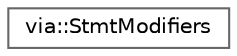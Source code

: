 digraph "Graphical Class Hierarchy"
{
 // LATEX_PDF_SIZE
  bgcolor="transparent";
  edge [fontname=Helvetica,fontsize=10,labelfontname=Helvetica,labelfontsize=10];
  node [fontname=Helvetica,fontsize=10,shape=box,height=0.2,width=0.4];
  rankdir="LR";
  Node0 [id="Node000000",label="via::StmtModifiers",height=0.2,width=0.4,color="grey40", fillcolor="white", style="filled",URL="$structvia_1_1StmtModifiers.html",tooltip=" "];
}
